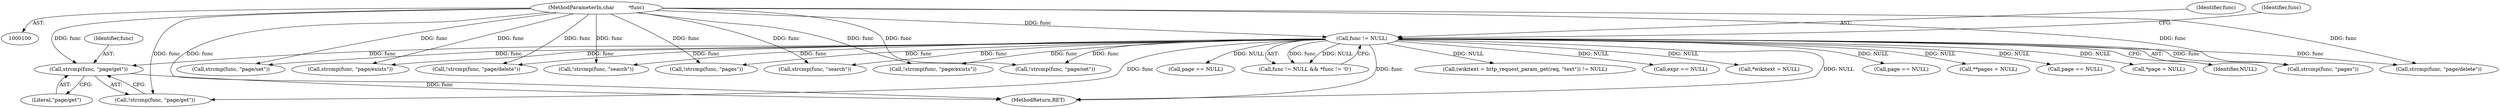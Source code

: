 digraph "0_didiwiki_5e5c796617e1712905dc5462b94bd5e6c08d15ea_0@pointer" {
"1000117" [label="(Call,strcmp(func, \"page/get\"))"];
"1000107" [label="(Call,func != NULL)"];
"1000103" [label="(MethodParameterIn,char         *func)"];
"1000367" [label="(MethodReturn,RET)"];
"1000302" [label="(Call,expr == NULL)"];
"1000284" [label="(Call,!strcmp(func, \"search\"))"];
"1000112" [label="(Identifier,func)"];
"1000157" [label="(Call,!strcmp(func, \"page/set\"))"];
"1000202" [label="(Call,!strcmp(func, \"page/delete\"))"];
"1000163" [label="(Call,*wikitext = NULL)"];
"1000108" [label="(Identifier,func)"];
"1000116" [label="(Call,!strcmp(func, \"page/get\"))"];
"1000280" [label="(Call,!strcmp(func, \"pages\"))"];
"1000128" [label="(Call,page == NULL)"];
"1000119" [label="(Literal,\"page/get\")"];
"1000281" [label="(Call,strcmp(func, \"pages\"))"];
"1000290" [label="(Call,**pages = NULL)"];
"1000285" [label="(Call,strcmp(func, \"search\"))"];
"1000117" [label="(Call,strcmp(func, \"page/get\"))"];
"1000214" [label="(Call,page == NULL)"];
"1000167" [label="(Call,*page = NULL)"];
"1000203" [label="(Call,strcmp(func, \"page/delete\"))"];
"1000158" [label="(Call,strcmp(func, \"page/set\"))"];
"1000103" [label="(MethodParameterIn,char         *func)"];
"1000241" [label="(Call,strcmp(func, \"page/exists\"))"];
"1000109" [label="(Identifier,NULL)"];
"1000107" [label="(Call,func != NULL)"];
"1000252" [label="(Call,page == NULL)"];
"1000118" [label="(Identifier,func)"];
"1000106" [label="(Call,func != NULL && *func != '\0')"];
"1000172" [label="(Call,(wikitext = http_request_param_get(req, \"text\")) != NULL)"];
"1000240" [label="(Call,!strcmp(func, \"page/exists\"))"];
"1000117" -> "1000116"  [label="AST: "];
"1000117" -> "1000119"  [label="CFG: "];
"1000118" -> "1000117"  [label="AST: "];
"1000119" -> "1000117"  [label="AST: "];
"1000116" -> "1000117"  [label="CFG: "];
"1000117" -> "1000367"  [label="DDG: func"];
"1000107" -> "1000117"  [label="DDG: func"];
"1000103" -> "1000117"  [label="DDG: func"];
"1000107" -> "1000106"  [label="AST: "];
"1000107" -> "1000109"  [label="CFG: "];
"1000108" -> "1000107"  [label="AST: "];
"1000109" -> "1000107"  [label="AST: "];
"1000112" -> "1000107"  [label="CFG: "];
"1000106" -> "1000107"  [label="CFG: "];
"1000107" -> "1000367"  [label="DDG: func"];
"1000107" -> "1000367"  [label="DDG: NULL"];
"1000107" -> "1000106"  [label="DDG: func"];
"1000107" -> "1000106"  [label="DDG: NULL"];
"1000103" -> "1000107"  [label="DDG: func"];
"1000107" -> "1000116"  [label="DDG: func"];
"1000107" -> "1000128"  [label="DDG: NULL"];
"1000107" -> "1000157"  [label="DDG: func"];
"1000107" -> "1000158"  [label="DDG: func"];
"1000107" -> "1000163"  [label="DDG: NULL"];
"1000107" -> "1000167"  [label="DDG: NULL"];
"1000107" -> "1000172"  [label="DDG: NULL"];
"1000107" -> "1000202"  [label="DDG: func"];
"1000107" -> "1000203"  [label="DDG: func"];
"1000107" -> "1000214"  [label="DDG: NULL"];
"1000107" -> "1000240"  [label="DDG: func"];
"1000107" -> "1000241"  [label="DDG: func"];
"1000107" -> "1000252"  [label="DDG: NULL"];
"1000107" -> "1000280"  [label="DDG: func"];
"1000107" -> "1000281"  [label="DDG: func"];
"1000107" -> "1000284"  [label="DDG: func"];
"1000107" -> "1000285"  [label="DDG: func"];
"1000107" -> "1000290"  [label="DDG: NULL"];
"1000107" -> "1000302"  [label="DDG: NULL"];
"1000103" -> "1000100"  [label="AST: "];
"1000103" -> "1000367"  [label="DDG: func"];
"1000103" -> "1000116"  [label="DDG: func"];
"1000103" -> "1000157"  [label="DDG: func"];
"1000103" -> "1000158"  [label="DDG: func"];
"1000103" -> "1000202"  [label="DDG: func"];
"1000103" -> "1000203"  [label="DDG: func"];
"1000103" -> "1000240"  [label="DDG: func"];
"1000103" -> "1000241"  [label="DDG: func"];
"1000103" -> "1000280"  [label="DDG: func"];
"1000103" -> "1000281"  [label="DDG: func"];
"1000103" -> "1000284"  [label="DDG: func"];
"1000103" -> "1000285"  [label="DDG: func"];
}
